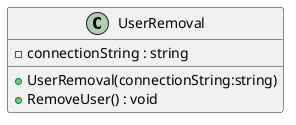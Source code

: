 @startuml
class UserRemoval {
    - connectionString : string
    + UserRemoval(connectionString:string)
    + RemoveUser() : void
}
@enduml
